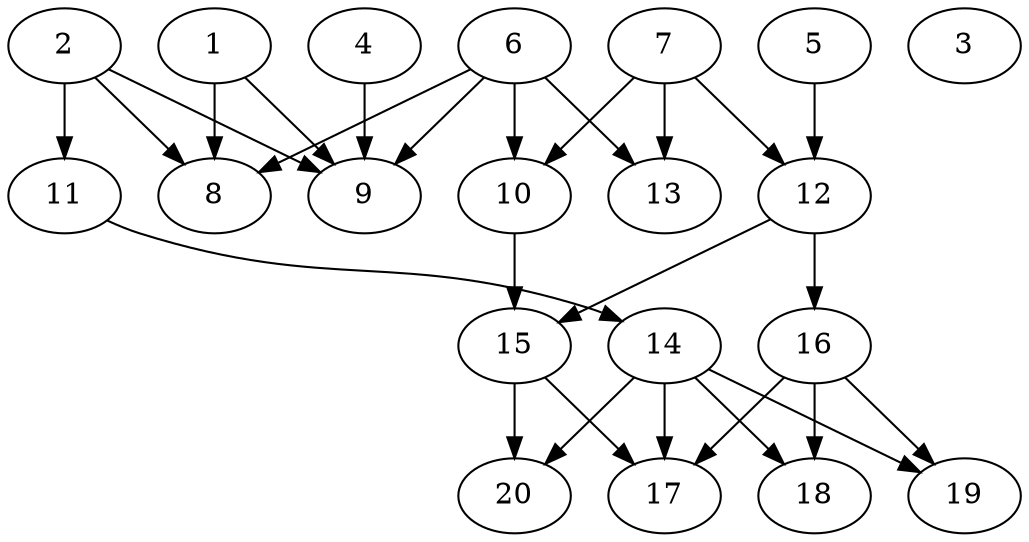 // DAG automatically generated by daggen at Tue Jul 23 14:28:59 2019
// ./daggen --dot -n 20 --ccr 0.3 --fat 0.6 --regular 0.5 --density 0.7 --mindata 5242880 --maxdata 52428800 
digraph G {
  1 [size="20012373", alpha="0.02", expect_size="6003712"] 
  1 -> 8 [size ="6003712"]
  1 -> 9 [size ="6003712"]
  2 [size="111407787", alpha="0.10", expect_size="33422336"] 
  2 -> 8 [size ="33422336"]
  2 -> 9 [size ="33422336"]
  2 -> 11 [size ="33422336"]
  3 [size="139605333", alpha="0.03", expect_size="41881600"] 
  4 [size="63167147", alpha="0.18", expect_size="18950144"] 
  4 -> 9 [size ="18950144"]
  5 [size="26583040", alpha="0.18", expect_size="7974912"] 
  5 -> 12 [size ="7974912"]
  6 [size="108223147", alpha="0.14", expect_size="32466944"] 
  6 -> 8 [size ="32466944"]
  6 -> 9 [size ="32466944"]
  6 -> 10 [size ="32466944"]
  6 -> 13 [size ="32466944"]
  7 [size="130809173", alpha="0.03", expect_size="39242752"] 
  7 -> 10 [size ="39242752"]
  7 -> 12 [size ="39242752"]
  7 -> 13 [size ="39242752"]
  8 [size="74096640", alpha="0.01", expect_size="22228992"] 
  9 [size="101775360", alpha="0.19", expect_size="30532608"] 
  10 [size="62784853", alpha="0.01", expect_size="18835456"] 
  10 -> 15 [size ="18835456"]
  11 [size="169458347", alpha="0.16", expect_size="50837504"] 
  11 -> 14 [size ="50837504"]
  12 [size="28801707", alpha="0.08", expect_size="8640512"] 
  12 -> 15 [size ="8640512"]
  12 -> 16 [size ="8640512"]
  13 [size="107987627", alpha="0.02", expect_size="32396288"] 
  14 [size="134174720", alpha="0.08", expect_size="40252416"] 
  14 -> 17 [size ="40252416"]
  14 -> 18 [size ="40252416"]
  14 -> 19 [size ="40252416"]
  14 -> 20 [size ="40252416"]
  15 [size="122296320", alpha="0.20", expect_size="36688896"] 
  15 -> 17 [size ="36688896"]
  15 -> 20 [size ="36688896"]
  16 [size="107683840", alpha="0.10", expect_size="32305152"] 
  16 -> 17 [size ="32305152"]
  16 -> 18 [size ="32305152"]
  16 -> 19 [size ="32305152"]
  17 [size="61003093", alpha="0.06", expect_size="18300928"] 
  18 [size="82592427", alpha="0.16", expect_size="24777728"] 
  19 [size="87265280", alpha="0.08", expect_size="26179584"] 
  20 [size="78155093", alpha="0.13", expect_size="23446528"] 
}
